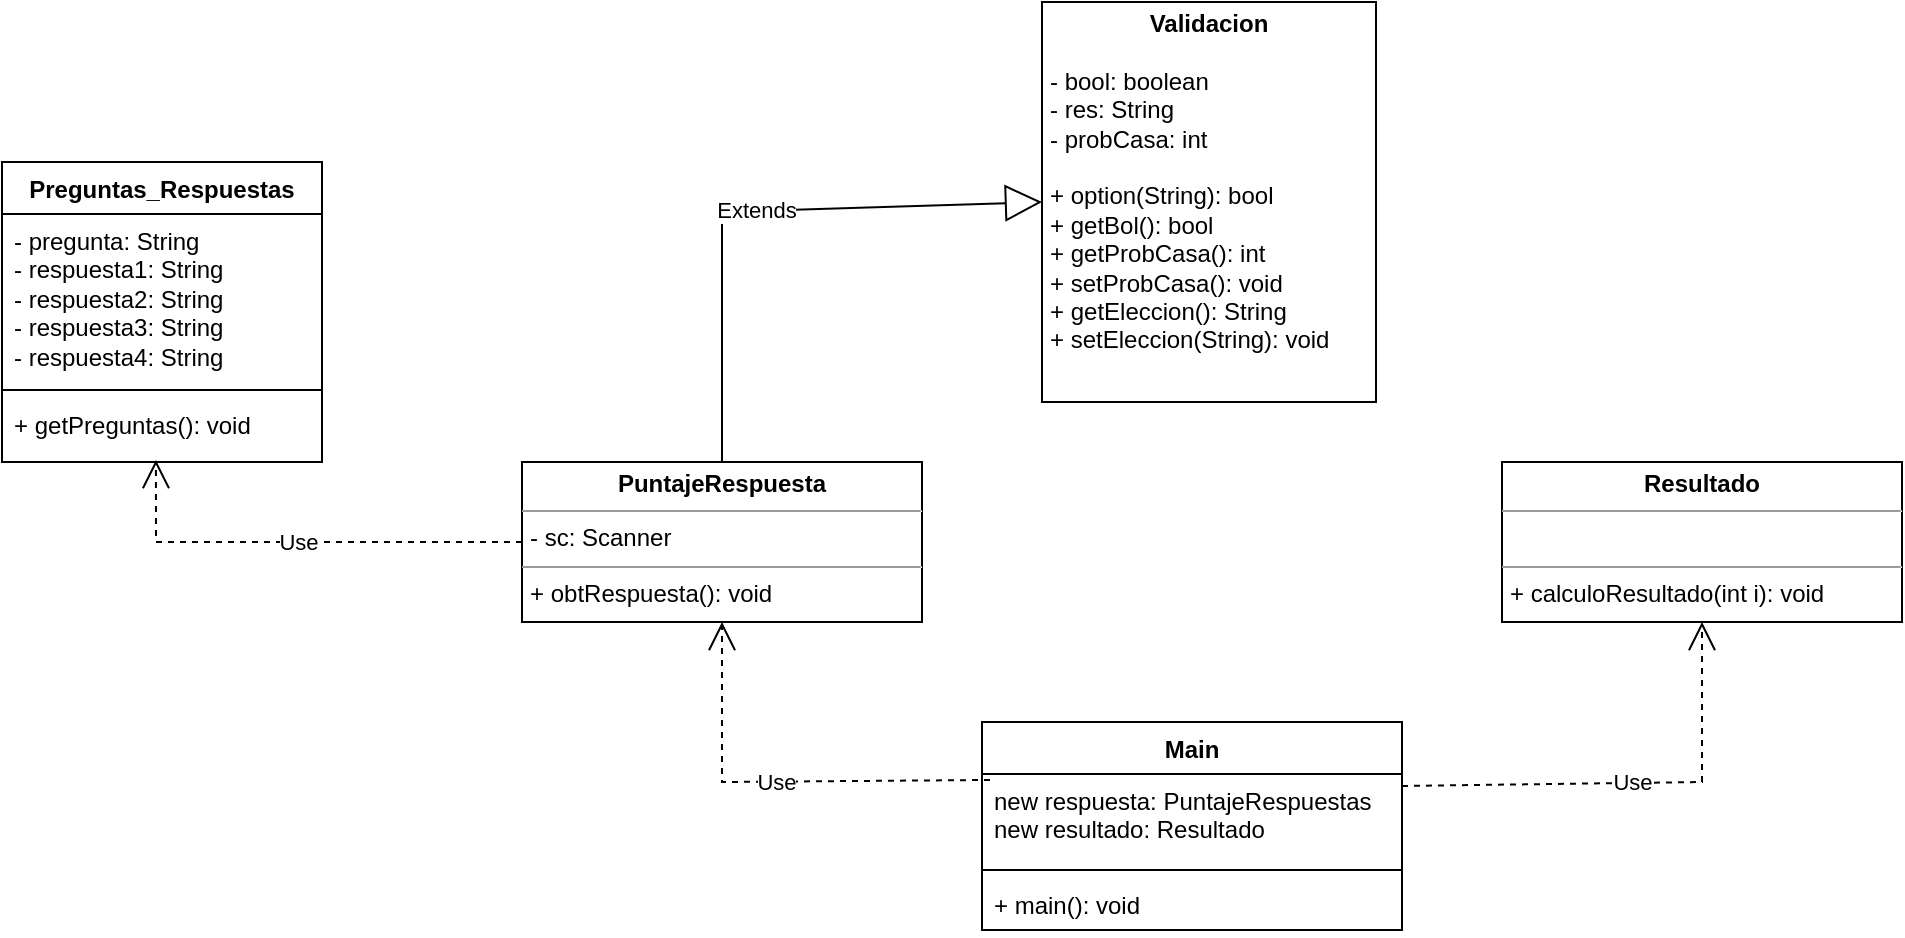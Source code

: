 <mxfile version="23.1.7" type="github">
  <diagram name="Página-1" id="3DiID6_G2-fBv08gqnjT">
    <mxGraphModel dx="1028" dy="551" grid="1" gridSize="10" guides="1" tooltips="1" connect="1" arrows="1" fold="1" page="1" pageScale="1" pageWidth="827" pageHeight="1169" math="0" shadow="0">
      <root>
        <mxCell id="0" />
        <mxCell id="1" parent="0" />
        <mxCell id="RPrh5PG5baBvvlCAuzxn-27" value="&lt;p style=&quot;margin:0px;margin-top:4px;text-align:center;&quot;&gt;&lt;b&gt;Validacion&lt;/b&gt;&lt;/p&gt;&lt;p style=&quot;margin:0px;margin-left:4px;&quot;&gt;&lt;br&gt;&lt;/p&gt;&lt;p style=&quot;margin:0px;margin-left:4px;&quot;&gt;- bool: boolean&lt;br&gt;&lt;/p&gt;&lt;p style=&quot;margin:0px;margin-left:4px;&quot;&gt;- res: String&lt;br&gt;&lt;/p&gt;&lt;p style=&quot;margin:0px;margin-left:4px;&quot;&gt;- probCasa: int&lt;/p&gt;&lt;p style=&quot;margin:0px;margin-left:4px;&quot;&gt;&lt;br&gt;&lt;/p&gt;&lt;p style=&quot;margin:0px;margin-left:4px;&quot;&gt;+&amp;nbsp;option(String): bool&lt;/p&gt;&lt;p style=&quot;margin:0px;margin-left:4px;&quot;&gt;+&amp;nbsp;getBol(): bool&lt;/p&gt;&lt;p style=&quot;margin:0px;margin-left:4px;&quot;&gt;+ getProbCasa(): int&lt;/p&gt;&lt;p style=&quot;margin:0px;margin-left:4px;&quot;&gt;+ setProbCasa(): void&lt;/p&gt;&lt;p style=&quot;margin:0px;margin-left:4px;&quot;&gt;+&amp;nbsp;getEleccion(): String&lt;/p&gt;&lt;p style=&quot;margin:0px;margin-left:4px;&quot;&gt;+ setEleccion(String): void&lt;/p&gt;" style="verticalAlign=top;align=left;overflow=fill;html=1;whiteSpace=wrap;" parent="1" vertex="1">
          <mxGeometry x="660" y="210" width="167" height="200" as="geometry" />
        </mxCell>
        <mxCell id="RPrh5PG5baBvvlCAuzxn-28" value="&lt;p style=&quot;margin:0px;margin-top:4px;text-align:center;&quot;&gt;&lt;b&gt;PuntajeRespuesta&lt;/b&gt;&lt;br&gt;&lt;/p&gt;&lt;hr size=&quot;1&quot;&gt;&lt;p style=&quot;margin:0px;margin-left:4px;&quot;&gt;- sc: Scanner&lt;/p&gt;&lt;hr size=&quot;1&quot;&gt;&lt;p style=&quot;margin:0px;margin-left:4px;&quot;&gt;&lt;span style=&quot;background-color: initial;&quot;&gt;+&amp;nbsp;&lt;/span&gt;obtRespuesta&lt;span style=&quot;background-color: initial;&quot;&gt;(): void&lt;/span&gt;&lt;/p&gt;" style="verticalAlign=top;align=left;overflow=fill;html=1;whiteSpace=wrap;" parent="1" vertex="1">
          <mxGeometry x="400" y="440" width="200" height="80" as="geometry" />
        </mxCell>
        <mxCell id="RPrh5PG5baBvvlCAuzxn-40" value="&lt;p style=&quot;margin:0px;margin-top:4px;text-align:center;&quot;&gt;&lt;b&gt;Resultado&lt;/b&gt;&lt;/p&gt;&lt;hr size=&quot;1&quot;&gt;&lt;p style=&quot;margin:0px;margin-left:4px;&quot;&gt;&lt;br&gt;&lt;/p&gt;&lt;hr size=&quot;1&quot;&gt;&lt;p style=&quot;margin:0px;margin-left:4px;&quot;&gt;+&amp;nbsp;calculoResultado&lt;span style=&quot;background-color: initial;&quot;&gt;(int i): void&lt;/span&gt;&lt;/p&gt;" style="verticalAlign=top;align=left;overflow=fill;html=1;whiteSpace=wrap;strokeColor=default;fillColor=default;strokeWidth=1;" parent="1" vertex="1">
          <mxGeometry x="890" y="440" width="200" height="80" as="geometry" />
        </mxCell>
        <mxCell id="enj8yPA8fSVjl53y-Jg2-4" value="Use" style="endArrow=open;endSize=12;dashed=1;html=1;rounded=0;exitX=0.019;exitY=0.068;exitDx=0;exitDy=0;entryX=0.5;entryY=1;entryDx=0;entryDy=0;exitPerimeter=0;" parent="1" source="enj8yPA8fSVjl53y-Jg2-9" target="RPrh5PG5baBvvlCAuzxn-28" edge="1">
          <mxGeometry width="160" relative="1" as="geometry">
            <mxPoint x="667" y="604" as="sourcePoint" />
            <mxPoint x="560" y="650" as="targetPoint" />
            <Array as="points">
              <mxPoint x="500" y="600" />
            </Array>
          </mxGeometry>
        </mxCell>
        <mxCell id="enj8yPA8fSVjl53y-Jg2-5" value="Use" style="endArrow=open;endSize=12;dashed=1;html=1;rounded=0;entryX=0.5;entryY=1;entryDx=0;entryDy=0;exitX=1;exitY=0.136;exitDx=0;exitDy=0;exitPerimeter=0;" parent="1" source="enj8yPA8fSVjl53y-Jg2-9" target="RPrh5PG5baBvvlCAuzxn-40" edge="1">
          <mxGeometry width="160" relative="1" as="geometry">
            <mxPoint x="807" y="604" as="sourcePoint" />
            <mxPoint x="510" y="540" as="targetPoint" />
            <Array as="points">
              <mxPoint x="990" y="600" />
            </Array>
          </mxGeometry>
        </mxCell>
        <mxCell id="enj8yPA8fSVjl53y-Jg2-7" value="Extends" style="endArrow=block;endSize=16;endFill=0;html=1;rounded=0;entryX=0;entryY=0.5;entryDx=0;entryDy=0;exitX=0.5;exitY=0;exitDx=0;exitDy=0;" parent="1" source="RPrh5PG5baBvvlCAuzxn-28" target="RPrh5PG5baBvvlCAuzxn-27" edge="1">
          <mxGeometry width="160" relative="1" as="geometry">
            <mxPoint x="400" y="400" as="sourcePoint" />
            <mxPoint x="560" y="400" as="targetPoint" />
            <Array as="points">
              <mxPoint x="500" y="315" />
            </Array>
          </mxGeometry>
        </mxCell>
        <mxCell id="enj8yPA8fSVjl53y-Jg2-8" value="Main" style="swimlane;fontStyle=1;align=center;verticalAlign=top;childLayout=stackLayout;horizontal=1;startSize=26;horizontalStack=0;resizeParent=1;resizeParentMax=0;resizeLast=0;collapsible=1;marginBottom=0;whiteSpace=wrap;html=1;" parent="1" vertex="1">
          <mxGeometry x="630" y="570" width="210" height="104" as="geometry" />
        </mxCell>
        <mxCell id="enj8yPA8fSVjl53y-Jg2-9" value="new respuesta: PuntajeRespuestas&lt;span style=&quot;background-color: initial;&quot;&gt;&lt;br&gt;&lt;/span&gt;new resultado: Resultado" style="text;strokeColor=none;fillColor=none;align=left;verticalAlign=top;spacingLeft=4;spacingRight=4;overflow=hidden;rotatable=0;points=[[0,0.5],[1,0.5]];portConstraint=eastwest;whiteSpace=wrap;html=1;" parent="enj8yPA8fSVjl53y-Jg2-8" vertex="1">
          <mxGeometry y="26" width="210" height="44" as="geometry" />
        </mxCell>
        <mxCell id="enj8yPA8fSVjl53y-Jg2-10" value="" style="line;strokeWidth=1;fillColor=none;align=left;verticalAlign=middle;spacingTop=-1;spacingLeft=3;spacingRight=3;rotatable=0;labelPosition=right;points=[];portConstraint=eastwest;strokeColor=inherit;" parent="enj8yPA8fSVjl53y-Jg2-8" vertex="1">
          <mxGeometry y="70" width="210" height="8" as="geometry" />
        </mxCell>
        <mxCell id="enj8yPA8fSVjl53y-Jg2-11" value="+ main(): void" style="text;strokeColor=none;fillColor=none;align=left;verticalAlign=top;spacingLeft=4;spacingRight=4;overflow=hidden;rotatable=0;points=[[0,0.5],[1,0.5]];portConstraint=eastwest;whiteSpace=wrap;html=1;" parent="enj8yPA8fSVjl53y-Jg2-8" vertex="1">
          <mxGeometry y="78" width="210" height="26" as="geometry" />
        </mxCell>
        <mxCell id="vBn4FUi_6JbVleAse_Y1-1" value="Preguntas_Respuestas" style="swimlane;fontStyle=1;align=center;verticalAlign=top;childLayout=stackLayout;horizontal=1;startSize=26;horizontalStack=0;resizeParent=1;resizeParentMax=0;resizeLast=0;collapsible=1;marginBottom=0;whiteSpace=wrap;html=1;" vertex="1" parent="1">
          <mxGeometry x="140" y="290" width="160" height="150" as="geometry" />
        </mxCell>
        <mxCell id="vBn4FUi_6JbVleAse_Y1-2" value="- pregunta: String&lt;br&gt;- respuesta1: String&lt;br&gt;- respuesta2: String&lt;br&gt;- respuesta3: String&lt;br&gt;- respuesta4: String&lt;br&gt;&lt;div&gt;&lt;br&gt;&lt;/div&gt;" style="text;strokeColor=none;fillColor=none;align=left;verticalAlign=top;spacingLeft=4;spacingRight=4;overflow=hidden;rotatable=0;points=[[0,0.5],[1,0.5]];portConstraint=eastwest;whiteSpace=wrap;html=1;" vertex="1" parent="vBn4FUi_6JbVleAse_Y1-1">
          <mxGeometry y="26" width="160" height="84" as="geometry" />
        </mxCell>
        <mxCell id="vBn4FUi_6JbVleAse_Y1-3" value="" style="line;strokeWidth=1;fillColor=none;align=left;verticalAlign=middle;spacingTop=-1;spacingLeft=3;spacingRight=3;rotatable=0;labelPosition=right;points=[];portConstraint=eastwest;strokeColor=inherit;" vertex="1" parent="vBn4FUi_6JbVleAse_Y1-1">
          <mxGeometry y="110" width="160" height="8" as="geometry" />
        </mxCell>
        <mxCell id="vBn4FUi_6JbVleAse_Y1-4" value="+ getPreguntas(): void" style="text;strokeColor=none;fillColor=none;align=left;verticalAlign=top;spacingLeft=4;spacingRight=4;overflow=hidden;rotatable=0;points=[[0,0.5],[1,0.5]];portConstraint=eastwest;whiteSpace=wrap;html=1;" vertex="1" parent="vBn4FUi_6JbVleAse_Y1-1">
          <mxGeometry y="118" width="160" height="32" as="geometry" />
        </mxCell>
        <mxCell id="vBn4FUi_6JbVleAse_Y1-5" value="Use" style="endArrow=open;endSize=12;dashed=1;html=1;rounded=0;exitX=0;exitY=0.5;exitDx=0;exitDy=0;entryX=0.481;entryY=0.969;entryDx=0;entryDy=0;entryPerimeter=0;" edge="1" parent="1" source="RPrh5PG5baBvvlCAuzxn-28" target="vBn4FUi_6JbVleAse_Y1-4">
          <mxGeometry width="160" relative="1" as="geometry">
            <mxPoint x="390" y="430" as="sourcePoint" />
            <mxPoint x="550" y="430" as="targetPoint" />
            <Array as="points">
              <mxPoint x="217" y="480" />
            </Array>
          </mxGeometry>
        </mxCell>
      </root>
    </mxGraphModel>
  </diagram>
</mxfile>
